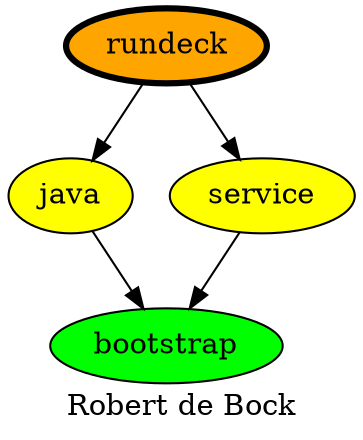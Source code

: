 digraph PhiloDilemma {
  label = "Robert de Bock" ;
  overlap=false
  {
    bootstrap [fillcolor=green style=filled]
    java [fillcolor=yellow style=filled]
    service [fillcolor=yellow style=filled]
    rundeck [fillcolor=orange style=filled penwidth=3]
  }
  {java service} -> bootstrap
  rundeck -> {java service}
}
